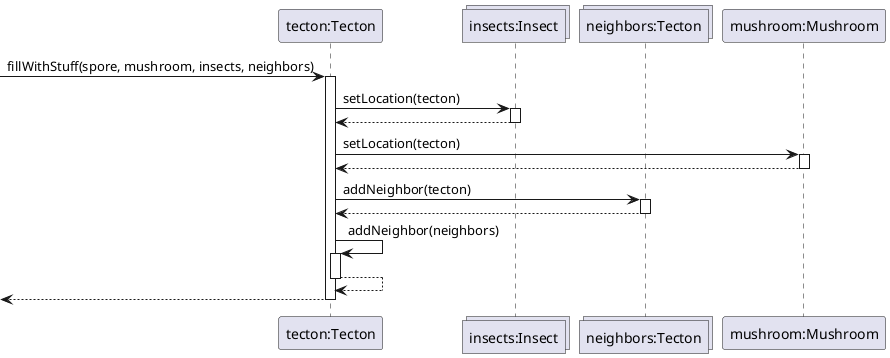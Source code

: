 @startuml Tecton/fill-tecton

participant "tecton:Tecton" as tecton
collections "insects:Insect" as insects
collections "neighbors:Tecton" as neighbors
participant "mushroom:Mushroom" as mushroom

-> tecton : fillWithStuff(spore, mushroom, insects, neighbors)
activate tecton
tecton -> insects : setLocation(tecton)
activate insects
return

tecton -> mushroom : setLocation(tecton)
activate mushroom
return

tecton -> neighbors : addNeighbor(tecton)
activate neighbors
return

tecton -> tecton : addNeighbor(neighbors)
activate tecton
return

return
@enduml